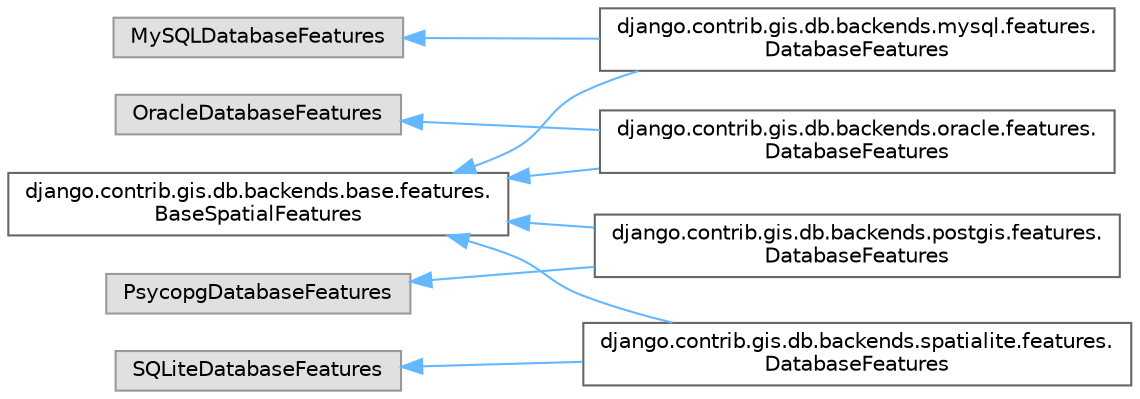 digraph "Graphical Class Hierarchy"
{
 // LATEX_PDF_SIZE
  bgcolor="transparent";
  edge [fontname=Helvetica,fontsize=10,labelfontname=Helvetica,labelfontsize=10];
  node [fontname=Helvetica,fontsize=10,shape=box,height=0.2,width=0.4];
  rankdir="LR";
  Node0 [id="Node000000",label="django.contrib.gis.db.backends.base.features.\lBaseSpatialFeatures",height=0.2,width=0.4,color="grey40", fillcolor="white", style="filled",URL="$classdjango_1_1contrib_1_1gis_1_1db_1_1backends_1_1base_1_1features_1_1_base_spatial_features.html",tooltip=" "];
  Node0 -> Node1 [id="edge1130_Node000000_Node000001",dir="back",color="steelblue1",style="solid",tooltip=" "];
  Node1 [id="Node000001",label="django.contrib.gis.db.backends.mysql.features.\lDatabaseFeatures",height=0.2,width=0.4,color="grey40", fillcolor="white", style="filled",URL="$classdjango_1_1contrib_1_1gis_1_1db_1_1backends_1_1mysql_1_1features_1_1_database_features.html",tooltip=" "];
  Node0 -> Node3 [id="edge1131_Node000000_Node000003",dir="back",color="steelblue1",style="solid",tooltip=" "];
  Node3 [id="Node000003",label="django.contrib.gis.db.backends.oracle.features.\lDatabaseFeatures",height=0.2,width=0.4,color="grey40", fillcolor="white", style="filled",URL="$classdjango_1_1contrib_1_1gis_1_1db_1_1backends_1_1oracle_1_1features_1_1_database_features.html",tooltip=" "];
  Node0 -> Node5 [id="edge1132_Node000000_Node000005",dir="back",color="steelblue1",style="solid",tooltip=" "];
  Node5 [id="Node000005",label="django.contrib.gis.db.backends.postgis.features.\lDatabaseFeatures",height=0.2,width=0.4,color="grey40", fillcolor="white", style="filled",URL="$classdjango_1_1contrib_1_1gis_1_1db_1_1backends_1_1postgis_1_1features_1_1_database_features.html",tooltip=" "];
  Node0 -> Node7 [id="edge1133_Node000000_Node000007",dir="back",color="steelblue1",style="solid",tooltip=" "];
  Node7 [id="Node000007",label="django.contrib.gis.db.backends.spatialite.features.\lDatabaseFeatures",height=0.2,width=0.4,color="grey40", fillcolor="white", style="filled",URL="$classdjango_1_1contrib_1_1gis_1_1db_1_1backends_1_1spatialite_1_1features_1_1_database_features.html",tooltip=" "];
  Node2 [id="Node000002",label="MySQLDatabaseFeatures",height=0.2,width=0.4,color="grey60", fillcolor="#E0E0E0", style="filled",tooltip=" "];
  Node2 -> Node1 [id="edge1134_Node000002_Node000001",dir="back",color="steelblue1",style="solid",tooltip=" "];
  Node4 [id="Node000004",label="OracleDatabaseFeatures",height=0.2,width=0.4,color="grey60", fillcolor="#E0E0E0", style="filled",tooltip=" "];
  Node4 -> Node3 [id="edge1135_Node000004_Node000003",dir="back",color="steelblue1",style="solid",tooltip=" "];
  Node6 [id="Node000006",label="PsycopgDatabaseFeatures",height=0.2,width=0.4,color="grey60", fillcolor="#E0E0E0", style="filled",tooltip=" "];
  Node6 -> Node5 [id="edge1136_Node000006_Node000005",dir="back",color="steelblue1",style="solid",tooltip=" "];
  Node8 [id="Node000008",label="SQLiteDatabaseFeatures",height=0.2,width=0.4,color="grey60", fillcolor="#E0E0E0", style="filled",tooltip=" "];
  Node8 -> Node7 [id="edge1137_Node000008_Node000007",dir="back",color="steelblue1",style="solid",tooltip=" "];
}
